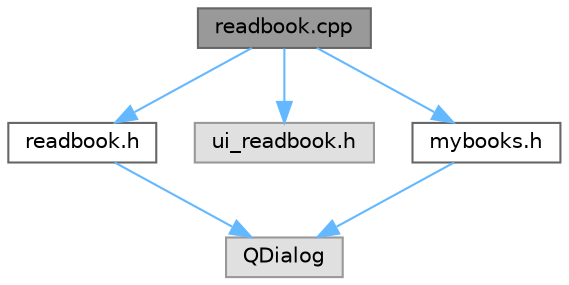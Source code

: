 digraph "readbook.cpp"
{
 // LATEX_PDF_SIZE
  bgcolor="transparent";
  edge [fontname=Helvetica,fontsize=10,labelfontname=Helvetica,labelfontsize=10];
  node [fontname=Helvetica,fontsize=10,shape=box,height=0.2,width=0.4];
  Node1 [id="Node000001",label="readbook.cpp",height=0.2,width=0.4,color="gray40", fillcolor="grey60", style="filled", fontcolor="black",tooltip=" "];
  Node1 -> Node2 [id="edge6_Node000001_Node000002",color="steelblue1",style="solid",tooltip=" "];
  Node2 [id="Node000002",label="readbook.h",height=0.2,width=0.4,color="grey40", fillcolor="white", style="filled",URL="$readbook_8h.html",tooltip=" "];
  Node2 -> Node3 [id="edge7_Node000002_Node000003",color="steelblue1",style="solid",tooltip=" "];
  Node3 [id="Node000003",label="QDialog",height=0.2,width=0.4,color="grey60", fillcolor="#E0E0E0", style="filled",tooltip=" "];
  Node1 -> Node4 [id="edge8_Node000001_Node000004",color="steelblue1",style="solid",tooltip=" "];
  Node4 [id="Node000004",label="ui_readbook.h",height=0.2,width=0.4,color="grey60", fillcolor="#E0E0E0", style="filled",tooltip=" "];
  Node1 -> Node5 [id="edge9_Node000001_Node000005",color="steelblue1",style="solid",tooltip=" "];
  Node5 [id="Node000005",label="mybooks.h",height=0.2,width=0.4,color="grey40", fillcolor="white", style="filled",URL="$mybooks_8h.html",tooltip=" "];
  Node5 -> Node3 [id="edge10_Node000005_Node000003",color="steelblue1",style="solid",tooltip=" "];
}
